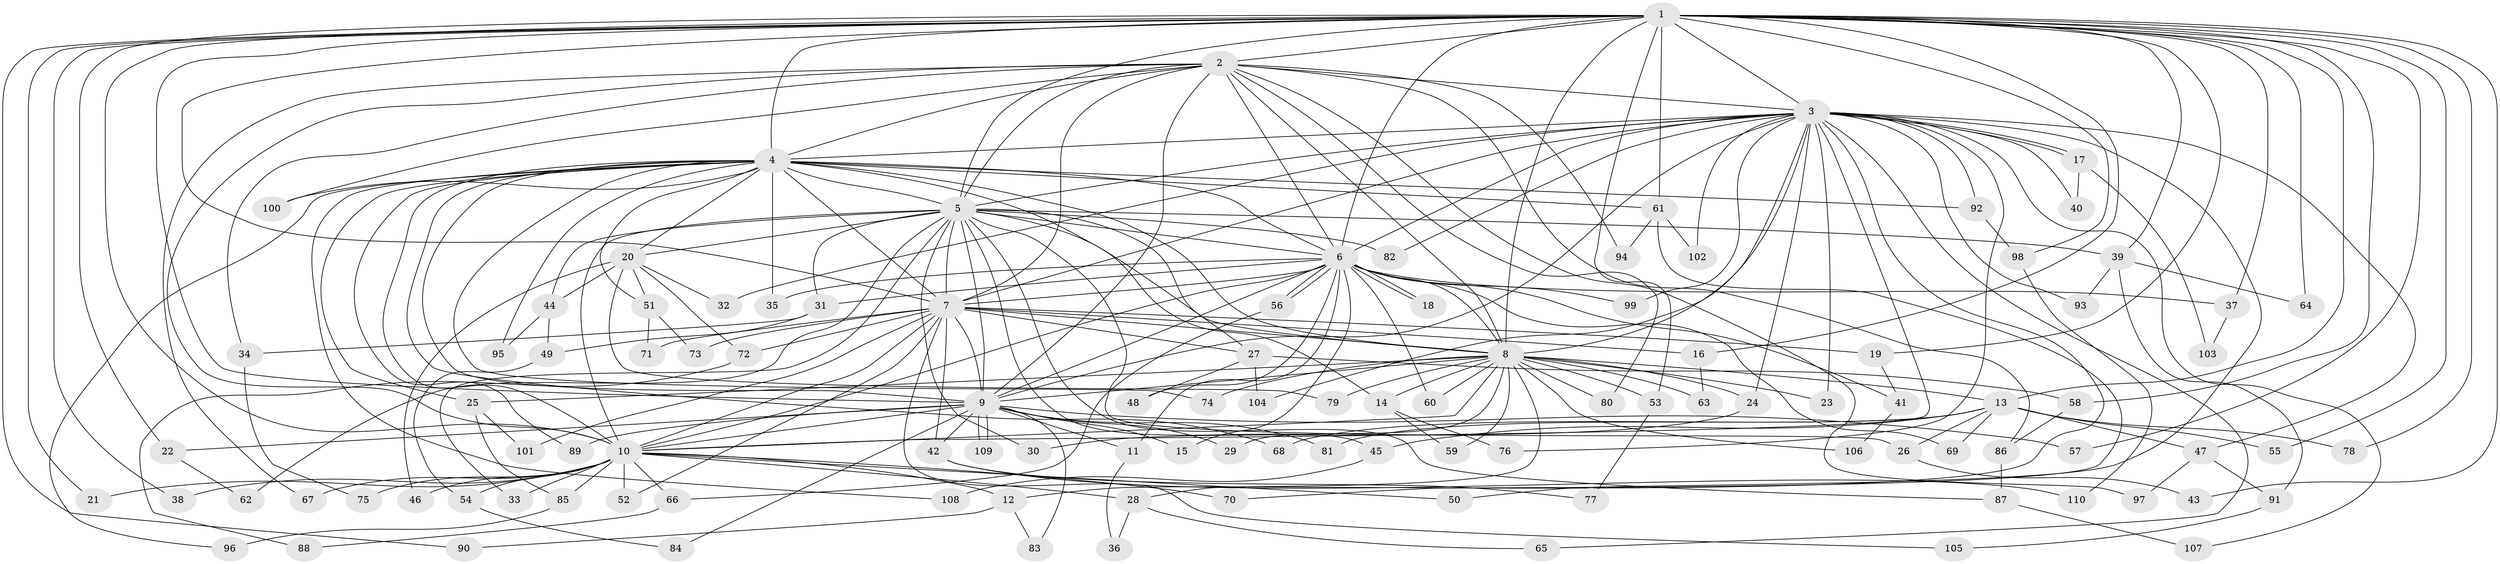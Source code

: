 // coarse degree distribution, {23: 0.02564102564102564, 14: 0.01282051282051282, 30: 0.01282051282051282, 17: 0.02564102564102564, 19: 0.01282051282051282, 18: 0.02564102564102564, 3: 0.2564102564102564, 5: 0.038461538461538464, 2: 0.48717948717948717, 1: 0.02564102564102564, 8: 0.02564102564102564, 7: 0.02564102564102564, 4: 0.02564102564102564}
// Generated by graph-tools (version 1.1) at 2025/49/03/04/25 22:49:57]
// undirected, 110 vertices, 245 edges
graph export_dot {
  node [color=gray90,style=filled];
  1;
  2;
  3;
  4;
  5;
  6;
  7;
  8;
  9;
  10;
  11;
  12;
  13;
  14;
  15;
  16;
  17;
  18;
  19;
  20;
  21;
  22;
  23;
  24;
  25;
  26;
  27;
  28;
  29;
  30;
  31;
  32;
  33;
  34;
  35;
  36;
  37;
  38;
  39;
  40;
  41;
  42;
  43;
  44;
  45;
  46;
  47;
  48;
  49;
  50;
  51;
  52;
  53;
  54;
  55;
  56;
  57;
  58;
  59;
  60;
  61;
  62;
  63;
  64;
  65;
  66;
  67;
  68;
  69;
  70;
  71;
  72;
  73;
  74;
  75;
  76;
  77;
  78;
  79;
  80;
  81;
  82;
  83;
  84;
  85;
  86;
  87;
  88;
  89;
  90;
  91;
  92;
  93;
  94;
  95;
  96;
  97;
  98;
  99;
  100;
  101;
  102;
  103;
  104;
  105;
  106;
  107;
  108;
  109;
  110;
  1 -- 2;
  1 -- 3;
  1 -- 4;
  1 -- 5;
  1 -- 6;
  1 -- 7;
  1 -- 8;
  1 -- 9;
  1 -- 10;
  1 -- 13;
  1 -- 16;
  1 -- 19;
  1 -- 21;
  1 -- 22;
  1 -- 37;
  1 -- 38;
  1 -- 39;
  1 -- 43;
  1 -- 53;
  1 -- 55;
  1 -- 57;
  1 -- 58;
  1 -- 61;
  1 -- 64;
  1 -- 78;
  1 -- 90;
  1 -- 98;
  2 -- 3;
  2 -- 4;
  2 -- 5;
  2 -- 6;
  2 -- 7;
  2 -- 8;
  2 -- 9;
  2 -- 10;
  2 -- 34;
  2 -- 67;
  2 -- 80;
  2 -- 86;
  2 -- 94;
  2 -- 97;
  2 -- 100;
  3 -- 4;
  3 -- 5;
  3 -- 6;
  3 -- 7;
  3 -- 8;
  3 -- 9;
  3 -- 10;
  3 -- 12;
  3 -- 17;
  3 -- 17;
  3 -- 23;
  3 -- 24;
  3 -- 32;
  3 -- 40;
  3 -- 47;
  3 -- 50;
  3 -- 65;
  3 -- 76;
  3 -- 82;
  3 -- 92;
  3 -- 93;
  3 -- 99;
  3 -- 102;
  3 -- 104;
  3 -- 107;
  4 -- 5;
  4 -- 6;
  4 -- 7;
  4 -- 8;
  4 -- 9;
  4 -- 10;
  4 -- 20;
  4 -- 25;
  4 -- 27;
  4 -- 35;
  4 -- 51;
  4 -- 61;
  4 -- 68;
  4 -- 74;
  4 -- 89;
  4 -- 92;
  4 -- 95;
  4 -- 96;
  4 -- 100;
  4 -- 108;
  5 -- 6;
  5 -- 7;
  5 -- 8;
  5 -- 9;
  5 -- 10;
  5 -- 14;
  5 -- 20;
  5 -- 26;
  5 -- 30;
  5 -- 31;
  5 -- 33;
  5 -- 39;
  5 -- 44;
  5 -- 45;
  5 -- 62;
  5 -- 82;
  5 -- 87;
  6 -- 7;
  6 -- 8;
  6 -- 9;
  6 -- 10;
  6 -- 11;
  6 -- 15;
  6 -- 18;
  6 -- 18;
  6 -- 31;
  6 -- 35;
  6 -- 37;
  6 -- 41;
  6 -- 48;
  6 -- 56;
  6 -- 56;
  6 -- 60;
  6 -- 69;
  6 -- 99;
  7 -- 8;
  7 -- 9;
  7 -- 10;
  7 -- 16;
  7 -- 19;
  7 -- 27;
  7 -- 42;
  7 -- 52;
  7 -- 71;
  7 -- 72;
  7 -- 73;
  7 -- 101;
  7 -- 105;
  8 -- 9;
  8 -- 10;
  8 -- 13;
  8 -- 14;
  8 -- 23;
  8 -- 24;
  8 -- 25;
  8 -- 28;
  8 -- 29;
  8 -- 53;
  8 -- 59;
  8 -- 60;
  8 -- 63;
  8 -- 74;
  8 -- 79;
  8 -- 80;
  8 -- 106;
  9 -- 10;
  9 -- 11;
  9 -- 15;
  9 -- 22;
  9 -- 29;
  9 -- 42;
  9 -- 57;
  9 -- 81;
  9 -- 83;
  9 -- 84;
  9 -- 89;
  9 -- 109;
  9 -- 109;
  10 -- 12;
  10 -- 21;
  10 -- 28;
  10 -- 33;
  10 -- 38;
  10 -- 46;
  10 -- 50;
  10 -- 52;
  10 -- 54;
  10 -- 66;
  10 -- 67;
  10 -- 70;
  10 -- 75;
  10 -- 85;
  11 -- 36;
  12 -- 83;
  12 -- 90;
  13 -- 26;
  13 -- 45;
  13 -- 47;
  13 -- 55;
  13 -- 68;
  13 -- 69;
  13 -- 78;
  13 -- 81;
  14 -- 59;
  14 -- 76;
  16 -- 63;
  17 -- 40;
  17 -- 103;
  19 -- 41;
  20 -- 32;
  20 -- 44;
  20 -- 46;
  20 -- 51;
  20 -- 72;
  20 -- 79;
  22 -- 62;
  24 -- 30;
  25 -- 85;
  25 -- 101;
  26 -- 43;
  27 -- 48;
  27 -- 58;
  27 -- 104;
  28 -- 36;
  28 -- 65;
  31 -- 34;
  31 -- 49;
  34 -- 75;
  37 -- 103;
  39 -- 64;
  39 -- 91;
  39 -- 93;
  41 -- 106;
  42 -- 77;
  42 -- 110;
  44 -- 49;
  44 -- 95;
  45 -- 108;
  47 -- 91;
  47 -- 97;
  49 -- 54;
  51 -- 71;
  51 -- 73;
  53 -- 77;
  54 -- 84;
  56 -- 66;
  58 -- 86;
  61 -- 70;
  61 -- 94;
  61 -- 102;
  66 -- 88;
  72 -- 88;
  85 -- 96;
  86 -- 87;
  87 -- 107;
  91 -- 105;
  92 -- 98;
  98 -- 110;
}
